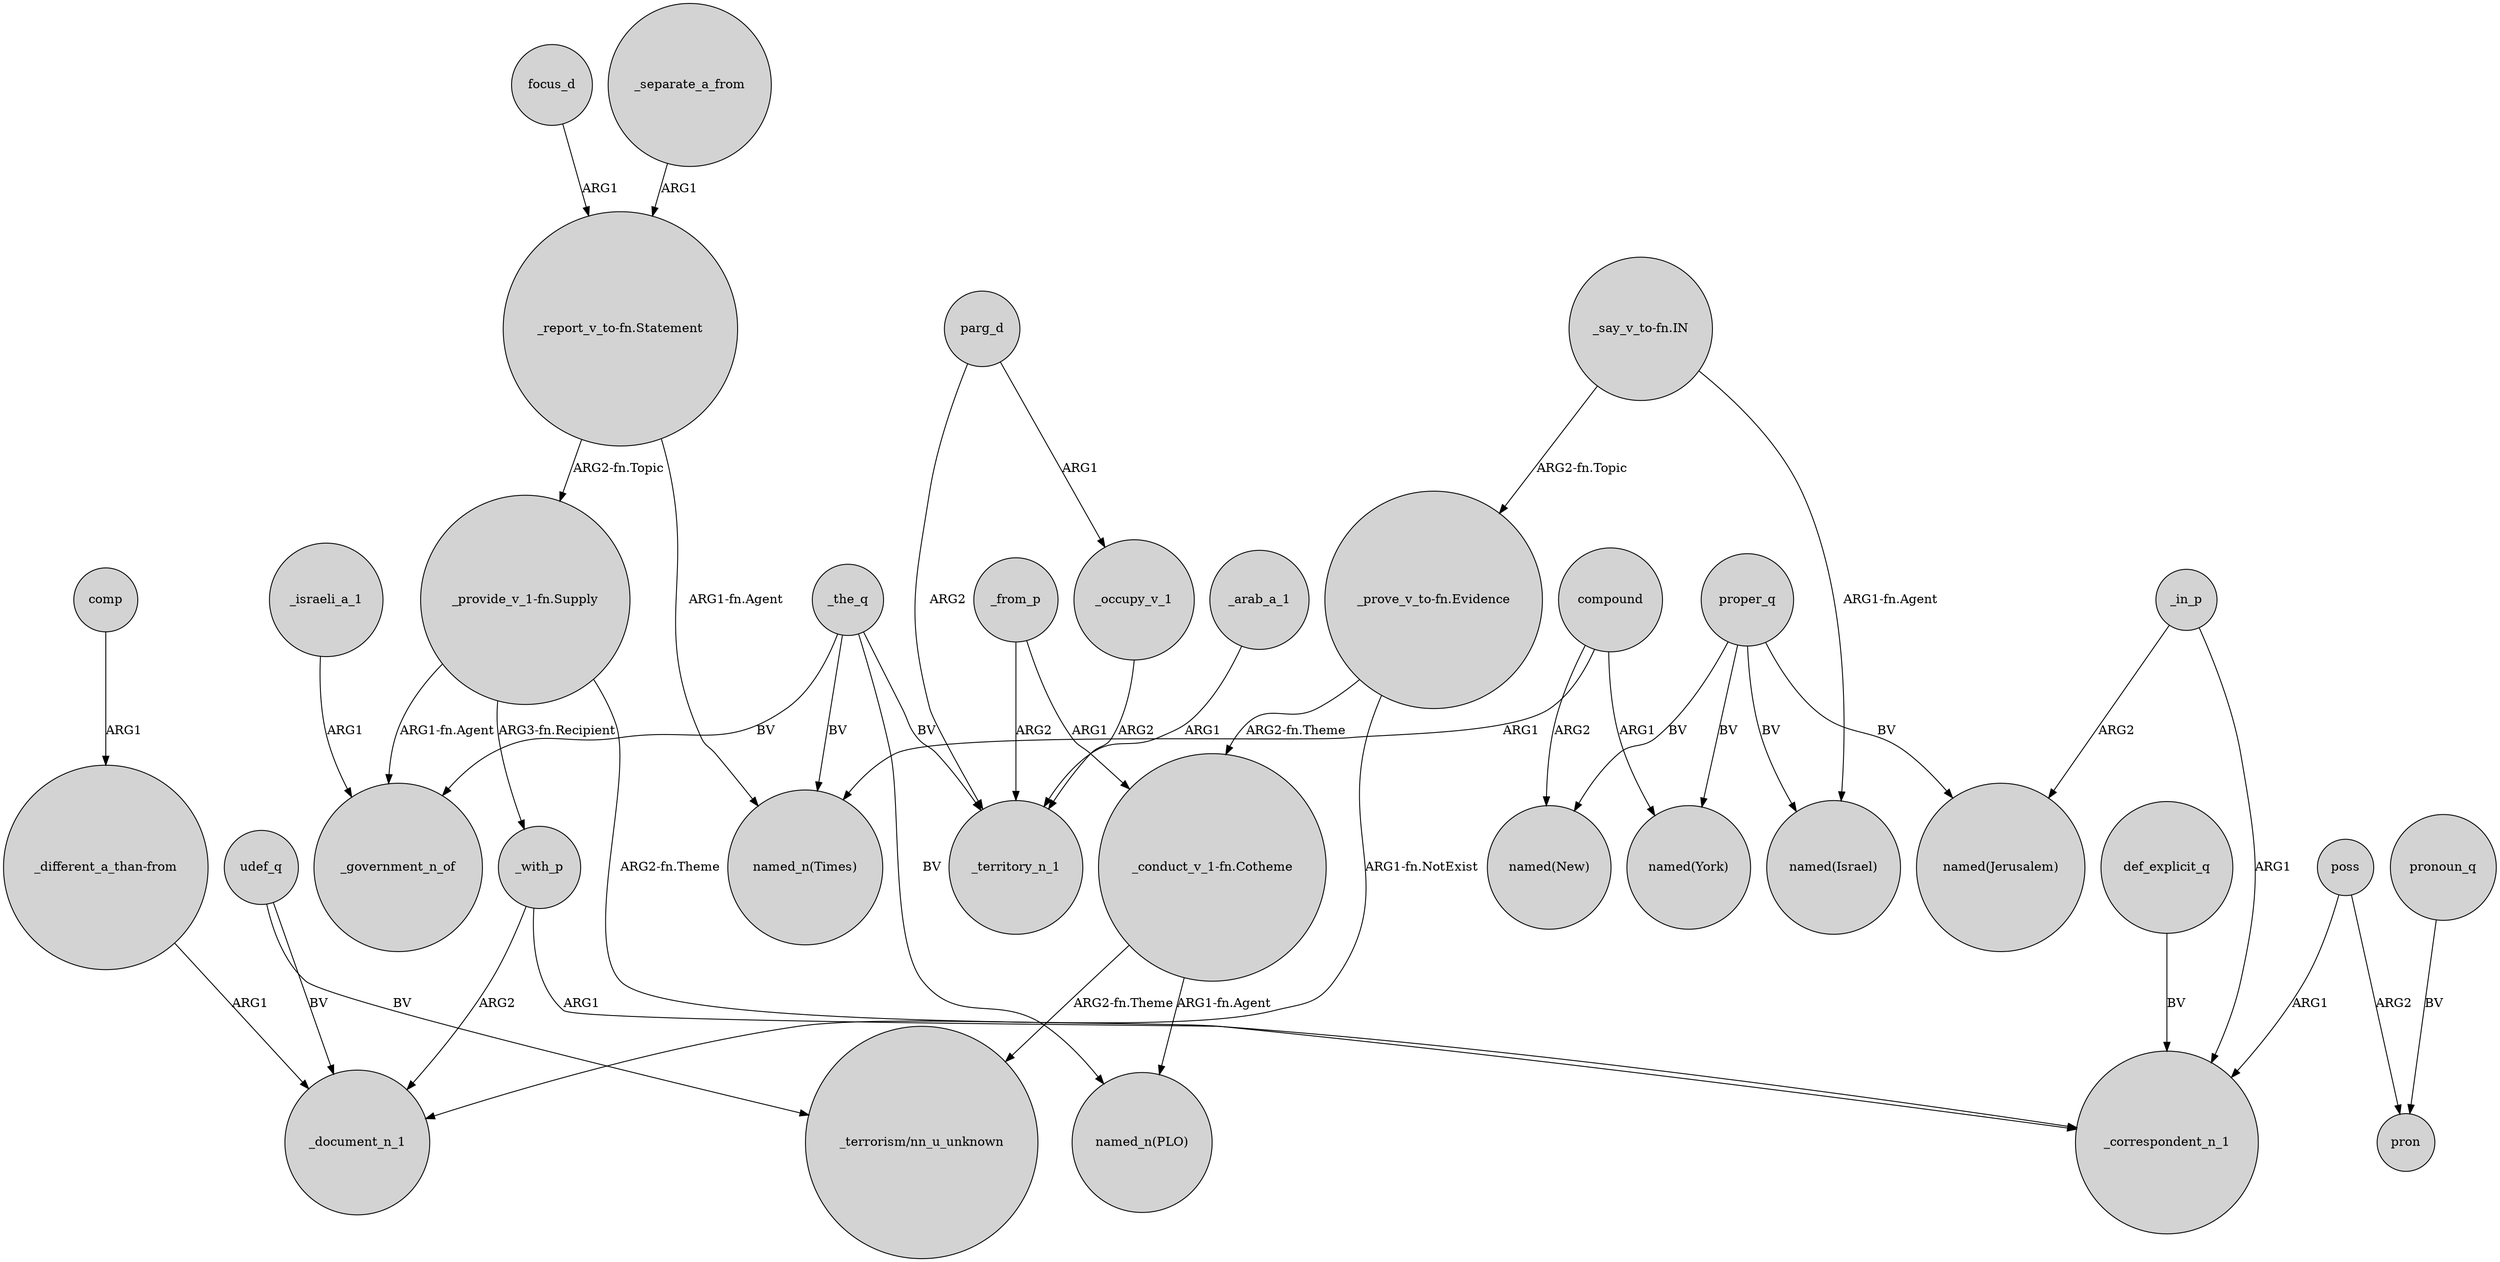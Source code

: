 digraph {
	node [shape=circle style=filled]
	focus_d -> "_report_v_to-fn.Statement" [label=ARG1]
	compound -> "named(New)" [label=ARG2]
	_with_p -> _document_n_1 [label=ARG2]
	_occupy_v_1 -> _territory_n_1 [label=ARG2]
	poss -> pron [label=ARG2]
	_with_p -> _correspondent_n_1 [label=ARG1]
	"_conduct_v_1-fn.Cotheme" -> "_terrorism/nn_u_unknown" [label="ARG2-fn.Theme"]
	proper_q -> "named(New)" [label=BV]
	"_different_a_than-from" -> _document_n_1 [label=ARG1]
	"_provide_v_1-fn.Supply" -> _government_n_of [label="ARG1-fn.Agent"]
	_separate_a_from -> "_report_v_to-fn.Statement" [label=ARG1]
	_arab_a_1 -> _territory_n_1 [label=ARG1]
	"_provide_v_1-fn.Supply" -> _with_p [label="ARG3-fn.Recipient"]
	_in_p -> _correspondent_n_1 [label=ARG1]
	udef_q -> _document_n_1 [label=BV]
	udef_q -> "_terrorism/nn_u_unknown" [label=BV]
	"_report_v_to-fn.Statement" -> "named_n(Times)" [label="ARG1-fn.Agent"]
	_israeli_a_1 -> _government_n_of [label=ARG1]
	parg_d -> _territory_n_1 [label=ARG2]
	poss -> _correspondent_n_1 [label=ARG1]
	pronoun_q -> pron [label=BV]
	compound -> "named(York)" [label=ARG1]
	"_provide_v_1-fn.Supply" -> _correspondent_n_1 [label="ARG2-fn.Theme"]
	"_prove_v_to-fn.Evidence" -> _document_n_1 [label="ARG1-fn.NotExist"]
	def_explicit_q -> _correspondent_n_1 [label=BV]
	"_report_v_to-fn.Statement" -> "_provide_v_1-fn.Supply" [label="ARG2-fn.Topic"]
	comp -> "_different_a_than-from" [label=ARG1]
	_in_p -> "named(Jerusalem)" [label=ARG2]
	compound -> "named_n(Times)" [label=ARG1]
	"_conduct_v_1-fn.Cotheme" -> "named_n(PLO)" [label="ARG1-fn.Agent"]
	_from_p -> "_conduct_v_1-fn.Cotheme" [label=ARG1]
	proper_q -> "named(Israel)" [label=BV]
	_the_q -> _government_n_of [label=BV]
	_the_q -> _territory_n_1 [label=BV]
	_the_q -> "named_n(Times)" [label=BV]
	_from_p -> _territory_n_1 [label=ARG2]
	"_say_v_to-fn.IN" -> "_prove_v_to-fn.Evidence" [label="ARG2-fn.Topic"]
	"_prove_v_to-fn.Evidence" -> "_conduct_v_1-fn.Cotheme" [label="ARG2-fn.Theme"]
	proper_q -> "named(York)" [label=BV]
	parg_d -> _occupy_v_1 [label=ARG1]
	"_say_v_to-fn.IN" -> "named(Israel)" [label="ARG1-fn.Agent"]
	_the_q -> "named_n(PLO)" [label=BV]
	proper_q -> "named(Jerusalem)" [label=BV]
}
